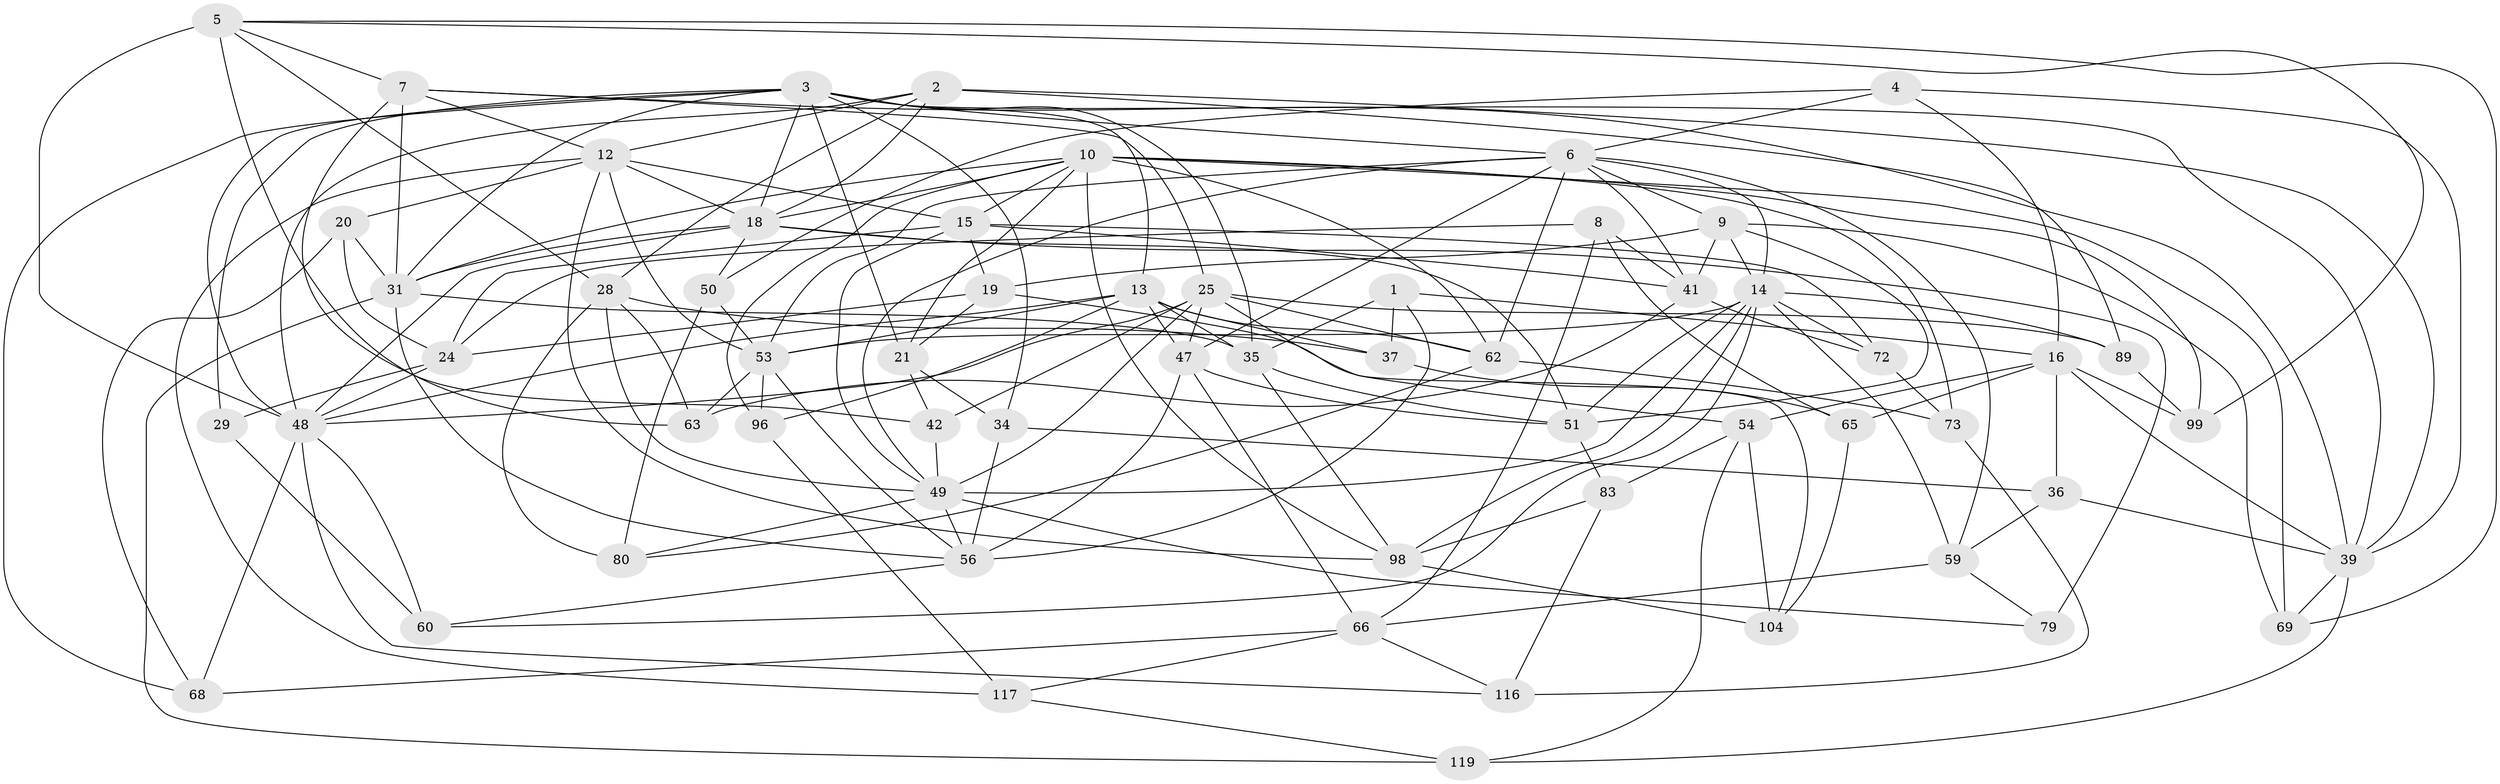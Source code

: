 // original degree distribution, {4: 1.0}
// Generated by graph-tools (version 1.1) at 2025/16/03/09/25 04:16:43]
// undirected, 60 vertices, 171 edges
graph export_dot {
graph [start="1"]
  node [color=gray90,style=filled];
  1;
  2 [super="+71"];
  3 [super="+94+43+27"];
  4;
  5 [super="+11"];
  6 [super="+26+81"];
  7 [super="+88"];
  8;
  9 [super="+32+84"];
  10 [super="+78+102"];
  12 [super="+93+45"];
  13 [super="+87+86"];
  14 [super="+55+23+17"];
  15 [super="+44+113"];
  16 [super="+46+64"];
  18 [super="+22"];
  19 [super="+67"];
  20;
  21 [super="+112"];
  24 [super="+114"];
  25 [super="+33"];
  28 [super="+38"];
  29;
  31 [super="+40+108"];
  34 [super="+106"];
  35 [super="+97"];
  36;
  37;
  39 [super="+103+70"];
  41 [super="+109"];
  42;
  47 [super="+57"];
  48 [super="+76+58+82"];
  49 [super="+118+90+61"];
  50;
  51 [super="+95"];
  53 [super="+75"];
  54 [super="+91"];
  56 [super="+105"];
  59 [super="+85"];
  60;
  62 [super="+100"];
  63;
  65;
  66 [super="+77"];
  68;
  69;
  72;
  73;
  79;
  80;
  83;
  89;
  96;
  98 [super="+101"];
  99;
  104;
  116;
  117;
  119;
  1 -- 35;
  1 -- 56;
  1 -- 37;
  1 -- 16;
  2 -- 28;
  2 -- 18;
  2 -- 89;
  2 -- 48;
  2 -- 39;
  2 -- 12;
  3 -- 68;
  3 -- 21 [weight=2];
  3 -- 13;
  3 -- 48;
  3 -- 29 [weight=2];
  3 -- 34 [weight=2];
  3 -- 6;
  3 -- 39;
  3 -- 31;
  3 -- 35;
  3 -- 18;
  4 -- 50;
  4 -- 6;
  4 -- 39;
  4 -- 16;
  5 -- 69;
  5 -- 63;
  5 -- 7;
  5 -- 99;
  5 -- 28;
  5 -- 48;
  6 -- 49;
  6 -- 53;
  6 -- 62;
  6 -- 41;
  6 -- 59;
  6 -- 14;
  6 -- 9;
  6 -- 47;
  7 -- 42;
  7 -- 25;
  7 -- 12;
  7 -- 31;
  7 -- 39;
  8 -- 65;
  8 -- 24;
  8 -- 41;
  8 -- 66;
  9 -- 69;
  9 -- 41;
  9 -- 19;
  9 -- 51;
  9 -- 14;
  10 -- 96;
  10 -- 73;
  10 -- 62;
  10 -- 98;
  10 -- 99;
  10 -- 69;
  10 -- 21;
  10 -- 15;
  10 -- 31;
  10 -- 18;
  12 -- 117;
  12 -- 15;
  12 -- 98;
  12 -- 18;
  12 -- 20;
  12 -- 53;
  13 -- 96;
  13 -- 48;
  13 -- 37;
  13 -- 53;
  13 -- 35;
  13 -- 62;
  13 -- 47;
  14 -- 59 [weight=2];
  14 -- 72;
  14 -- 98;
  14 -- 89;
  14 -- 51;
  14 -- 60;
  14 -- 53;
  14 -- 49 [weight=2];
  15 -- 72;
  15 -- 19 [weight=2];
  15 -- 49;
  15 -- 24;
  15 -- 41;
  16 -- 65;
  16 -- 54 [weight=2];
  16 -- 99;
  16 -- 36;
  16 -- 39;
  18 -- 31;
  18 -- 48;
  18 -- 50;
  18 -- 51;
  18 -- 79 [weight=2];
  19 -- 24;
  19 -- 104;
  19 -- 21;
  20 -- 31;
  20 -- 68;
  20 -- 24;
  21 -- 34;
  21 -- 42;
  24 -- 29;
  24 -- 48;
  25 -- 47;
  25 -- 54;
  25 -- 48;
  25 -- 49;
  25 -- 89;
  25 -- 42;
  25 -- 62;
  28 -- 37;
  28 -- 63;
  28 -- 80;
  28 -- 49;
  29 -- 60;
  31 -- 56;
  31 -- 35;
  31 -- 119;
  34 -- 56 [weight=2];
  34 -- 36;
  35 -- 98;
  35 -- 51;
  36 -- 59;
  36 -- 39;
  37 -- 65;
  39 -- 69;
  39 -- 119;
  41 -- 63;
  41 -- 72;
  42 -- 49;
  47 -- 66;
  47 -- 56;
  47 -- 51;
  48 -- 68;
  48 -- 60;
  48 -- 116;
  49 -- 79;
  49 -- 80;
  49 -- 56;
  50 -- 80;
  50 -- 53;
  51 -- 83;
  53 -- 63;
  53 -- 96;
  53 -- 56;
  54 -- 119;
  54 -- 104;
  54 -- 83;
  56 -- 60;
  59 -- 79;
  59 -- 66;
  62 -- 73;
  62 -- 80;
  65 -- 104;
  66 -- 116;
  66 -- 68;
  66 -- 117;
  72 -- 73;
  73 -- 116;
  83 -- 116;
  83 -- 98;
  89 -- 99;
  96 -- 117;
  98 -- 104;
  117 -- 119;
}
